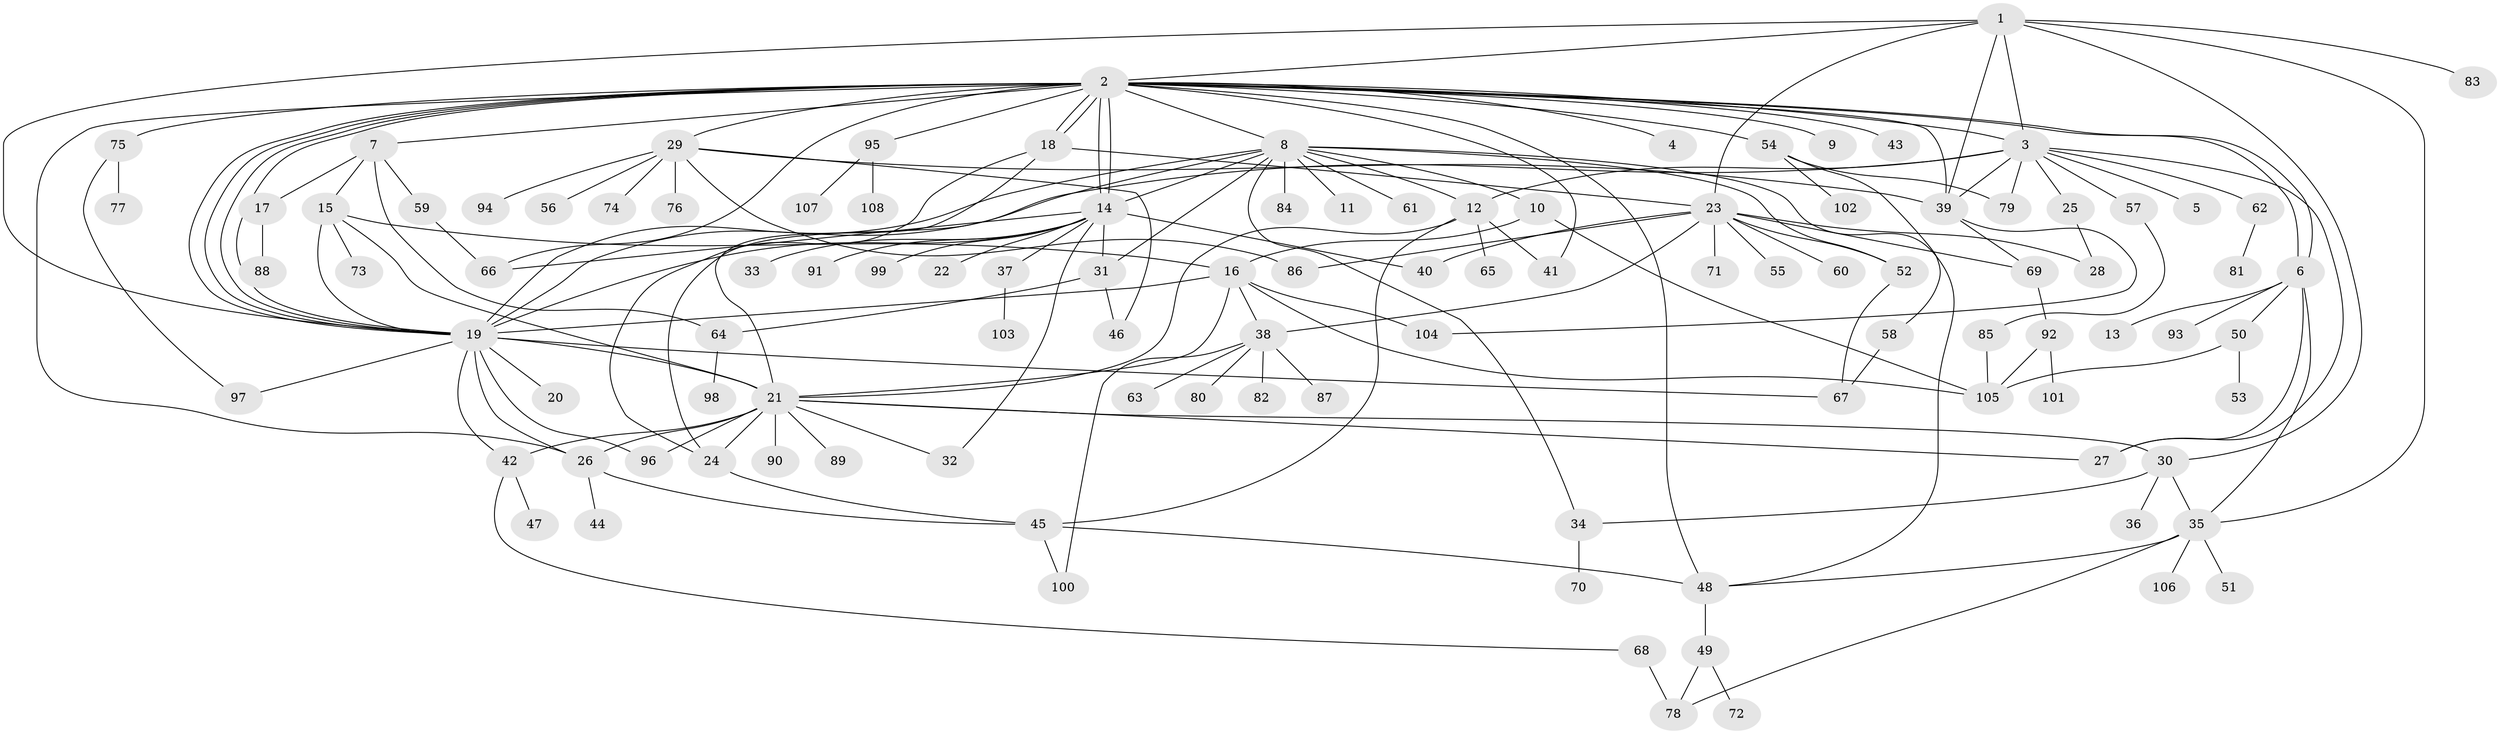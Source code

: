 // Generated by graph-tools (version 1.1) at 2025/47/03/09/25 04:47:25]
// undirected, 108 vertices, 173 edges
graph export_dot {
graph [start="1"]
  node [color=gray90,style=filled];
  1;
  2;
  3;
  4;
  5;
  6;
  7;
  8;
  9;
  10;
  11;
  12;
  13;
  14;
  15;
  16;
  17;
  18;
  19;
  20;
  21;
  22;
  23;
  24;
  25;
  26;
  27;
  28;
  29;
  30;
  31;
  32;
  33;
  34;
  35;
  36;
  37;
  38;
  39;
  40;
  41;
  42;
  43;
  44;
  45;
  46;
  47;
  48;
  49;
  50;
  51;
  52;
  53;
  54;
  55;
  56;
  57;
  58;
  59;
  60;
  61;
  62;
  63;
  64;
  65;
  66;
  67;
  68;
  69;
  70;
  71;
  72;
  73;
  74;
  75;
  76;
  77;
  78;
  79;
  80;
  81;
  82;
  83;
  84;
  85;
  86;
  87;
  88;
  89;
  90;
  91;
  92;
  93;
  94;
  95;
  96;
  97;
  98;
  99;
  100;
  101;
  102;
  103;
  104;
  105;
  106;
  107;
  108;
  1 -- 2;
  1 -- 3;
  1 -- 19;
  1 -- 23;
  1 -- 30;
  1 -- 35;
  1 -- 39;
  1 -- 83;
  2 -- 3;
  2 -- 4;
  2 -- 6;
  2 -- 6;
  2 -- 7;
  2 -- 8;
  2 -- 9;
  2 -- 14;
  2 -- 14;
  2 -- 18;
  2 -- 18;
  2 -- 19;
  2 -- 19;
  2 -- 19;
  2 -- 19;
  2 -- 26;
  2 -- 29;
  2 -- 39;
  2 -- 41;
  2 -- 43;
  2 -- 48;
  2 -- 54;
  2 -- 66;
  2 -- 75;
  2 -- 95;
  3 -- 5;
  3 -- 12;
  3 -- 19;
  3 -- 25;
  3 -- 27;
  3 -- 39;
  3 -- 57;
  3 -- 62;
  3 -- 79;
  6 -- 13;
  6 -- 27;
  6 -- 35;
  6 -- 50;
  6 -- 93;
  7 -- 15;
  7 -- 17;
  7 -- 59;
  7 -- 64;
  8 -- 10;
  8 -- 11;
  8 -- 12;
  8 -- 14;
  8 -- 19;
  8 -- 24;
  8 -- 31;
  8 -- 34;
  8 -- 48;
  8 -- 52;
  8 -- 61;
  8 -- 84;
  10 -- 16;
  10 -- 105;
  12 -- 21;
  12 -- 41;
  12 -- 45;
  12 -- 65;
  14 -- 19;
  14 -- 22;
  14 -- 31;
  14 -- 32;
  14 -- 33;
  14 -- 37;
  14 -- 40;
  14 -- 66;
  14 -- 91;
  14 -- 99;
  15 -- 16;
  15 -- 19;
  15 -- 21;
  15 -- 73;
  16 -- 19;
  16 -- 21;
  16 -- 38;
  16 -- 104;
  16 -- 105;
  17 -- 88;
  18 -- 21;
  18 -- 23;
  18 -- 24;
  19 -- 20;
  19 -- 21;
  19 -- 26;
  19 -- 42;
  19 -- 67;
  19 -- 96;
  19 -- 97;
  21 -- 24;
  21 -- 26;
  21 -- 27;
  21 -- 30;
  21 -- 32;
  21 -- 42;
  21 -- 89;
  21 -- 90;
  21 -- 96;
  23 -- 28;
  23 -- 38;
  23 -- 40;
  23 -- 52;
  23 -- 55;
  23 -- 60;
  23 -- 69;
  23 -- 71;
  23 -- 86;
  24 -- 45;
  25 -- 28;
  26 -- 44;
  26 -- 45;
  29 -- 39;
  29 -- 46;
  29 -- 56;
  29 -- 74;
  29 -- 76;
  29 -- 86;
  29 -- 94;
  30 -- 34;
  30 -- 35;
  30 -- 36;
  31 -- 46;
  31 -- 64;
  34 -- 70;
  35 -- 48;
  35 -- 51;
  35 -- 78;
  35 -- 106;
  37 -- 103;
  38 -- 63;
  38 -- 80;
  38 -- 82;
  38 -- 87;
  38 -- 100;
  39 -- 69;
  39 -- 104;
  42 -- 47;
  42 -- 68;
  45 -- 48;
  45 -- 100;
  48 -- 49;
  49 -- 72;
  49 -- 78;
  50 -- 53;
  50 -- 105;
  52 -- 67;
  54 -- 58;
  54 -- 79;
  54 -- 102;
  57 -- 85;
  58 -- 67;
  59 -- 66;
  62 -- 81;
  64 -- 98;
  68 -- 78;
  69 -- 92;
  75 -- 77;
  75 -- 97;
  85 -- 105;
  92 -- 101;
  92 -- 105;
  95 -- 107;
  95 -- 108;
}
